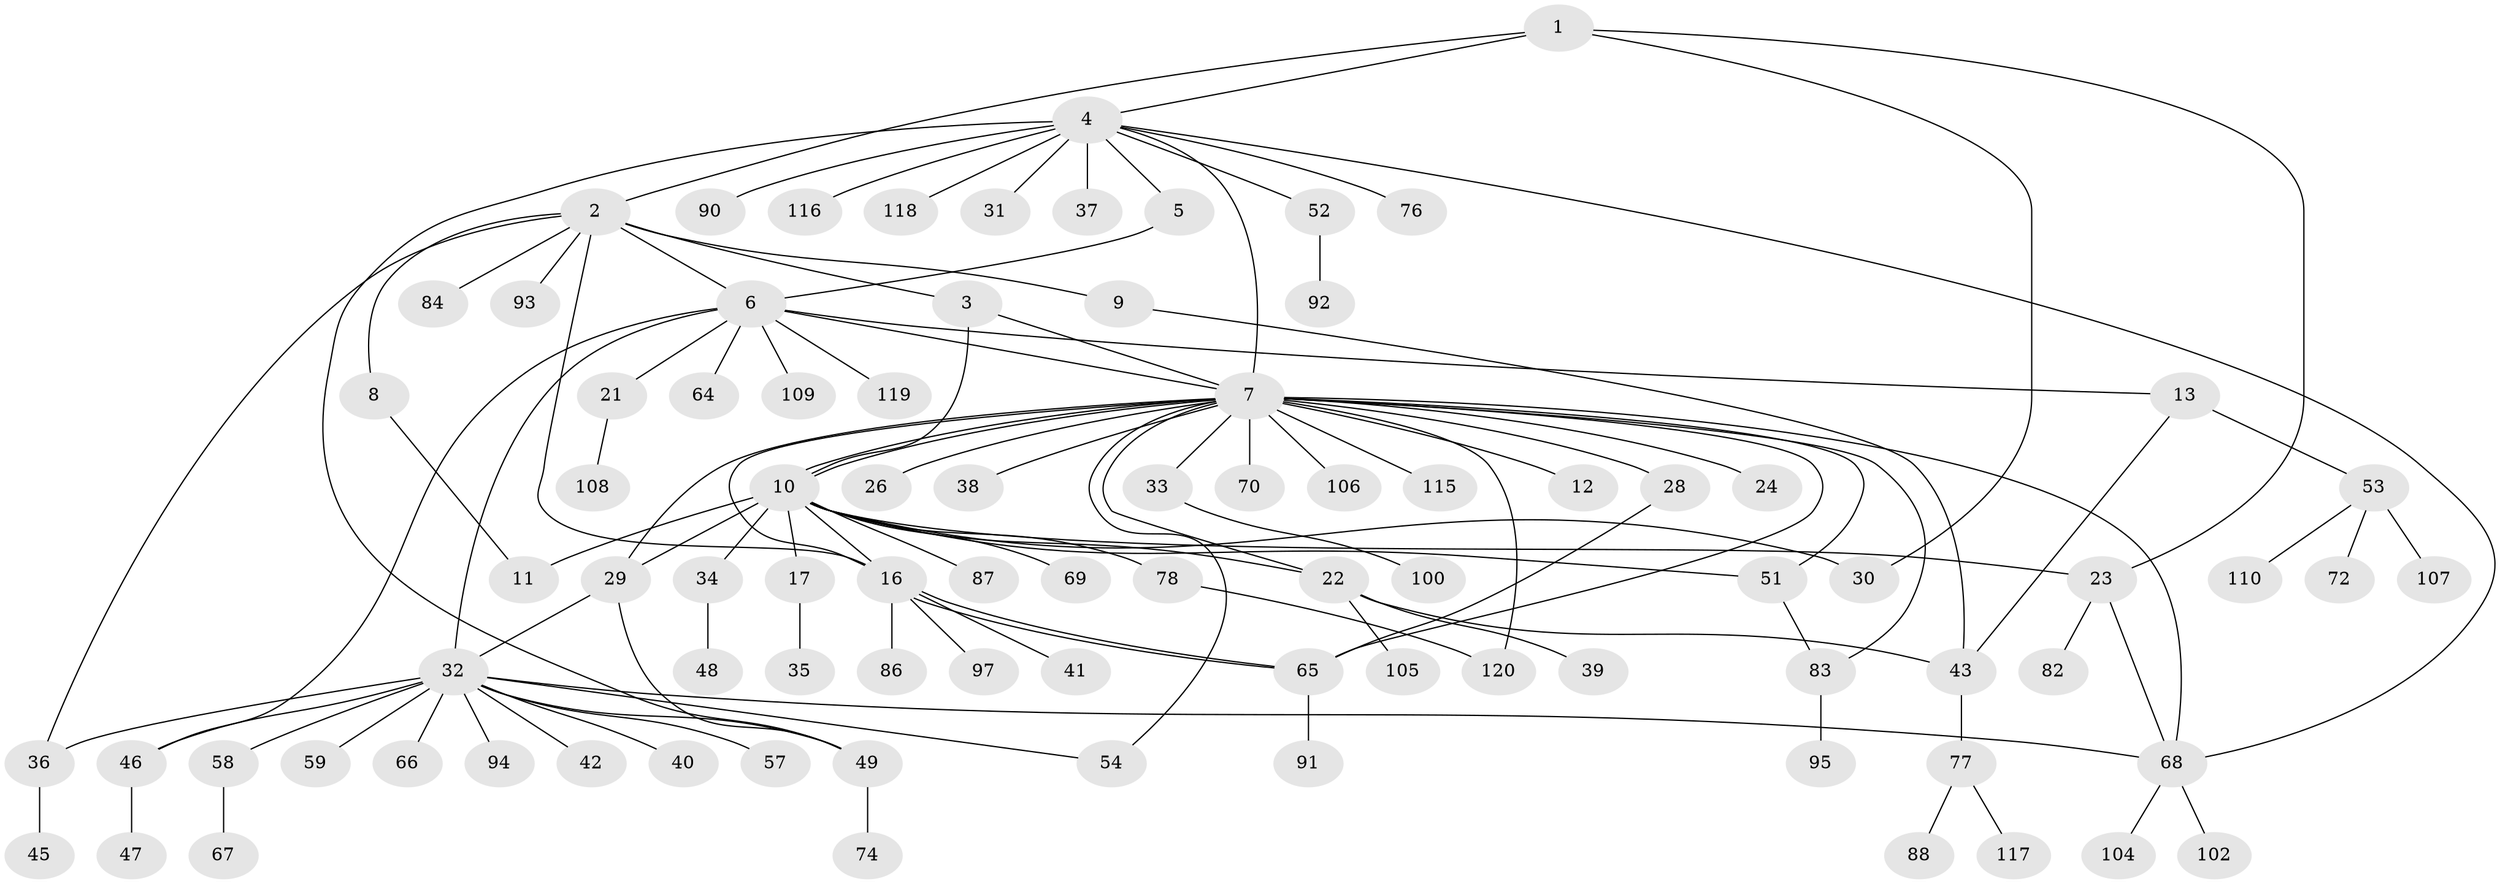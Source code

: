 // original degree distribution, {4: 0.075, 10: 0.025, 2: 0.2, 25: 0.008333333333333333, 14: 0.008333333333333333, 3: 0.1, 1: 0.5083333333333333, 7: 0.016666666666666666, 5: 0.041666666666666664, 15: 0.008333333333333333, 6: 0.008333333333333333}
// Generated by graph-tools (version 1.1) at 2025/11/02/27/25 16:11:10]
// undirected, 88 vertices, 116 edges
graph export_dot {
graph [start="1"]
  node [color=gray90,style=filled];
  1;
  2 [super="+63"];
  3 [super="+15"];
  4 [super="+60"];
  5;
  6 [super="+14"];
  7 [super="+19"];
  8;
  9;
  10 [super="+18"];
  11 [super="+44"];
  12;
  13 [super="+27"];
  16 [super="+20"];
  17 [super="+25"];
  21 [super="+75"];
  22 [super="+50"];
  23 [super="+55"];
  24 [super="+56"];
  26;
  28;
  29 [super="+62"];
  30;
  31 [super="+112"];
  32 [super="+71"];
  33 [super="+111"];
  34 [super="+79"];
  35;
  36;
  37;
  38;
  39;
  40;
  41;
  42;
  43 [super="+113"];
  45 [super="+96"];
  46 [super="+61"];
  47;
  48;
  49 [super="+89"];
  51;
  52 [super="+81"];
  53 [super="+80"];
  54;
  57;
  58 [super="+103"];
  59;
  64;
  65 [super="+73"];
  66;
  67;
  68 [super="+101"];
  69;
  70 [super="+114"];
  72;
  74;
  76 [super="+99"];
  77;
  78;
  82;
  83 [super="+85"];
  84;
  86;
  87;
  88;
  90;
  91 [super="+98"];
  92;
  93;
  94;
  95;
  97;
  100;
  102;
  104;
  105;
  106;
  107;
  108;
  109;
  110;
  115;
  116;
  117;
  118;
  119;
  120;
  1 -- 2;
  1 -- 4;
  1 -- 23;
  1 -- 30;
  2 -- 3;
  2 -- 6;
  2 -- 8;
  2 -- 9;
  2 -- 16;
  2 -- 36;
  2 -- 84;
  2 -- 93;
  3 -- 10 [weight=2];
  3 -- 7;
  4 -- 5;
  4 -- 31;
  4 -- 37;
  4 -- 49;
  4 -- 52;
  4 -- 76;
  4 -- 90;
  4 -- 118 [weight=2];
  4 -- 116;
  4 -- 68;
  4 -- 7;
  5 -- 6;
  6 -- 7;
  6 -- 13;
  6 -- 21;
  6 -- 32;
  6 -- 46;
  6 -- 109;
  6 -- 119;
  6 -- 64;
  7 -- 10;
  7 -- 10;
  7 -- 12;
  7 -- 22;
  7 -- 24;
  7 -- 26;
  7 -- 28;
  7 -- 29;
  7 -- 33;
  7 -- 51;
  7 -- 54;
  7 -- 65;
  7 -- 68 [weight=2];
  7 -- 70;
  7 -- 106;
  7 -- 115;
  7 -- 120;
  7 -- 38;
  7 -- 16;
  7 -- 83;
  8 -- 11;
  9 -- 43;
  10 -- 11 [weight=2];
  10 -- 16;
  10 -- 17;
  10 -- 34;
  10 -- 51;
  10 -- 69;
  10 -- 87;
  10 -- 30;
  10 -- 22;
  10 -- 23;
  10 -- 78;
  10 -- 29;
  13 -- 43;
  13 -- 53;
  16 -- 41;
  16 -- 65;
  16 -- 65;
  16 -- 97;
  16 -- 86;
  17 -- 35;
  21 -- 108;
  22 -- 39;
  22 -- 105;
  22 -- 43;
  23 -- 68;
  23 -- 82;
  28 -- 65;
  29 -- 32;
  29 -- 49;
  32 -- 36;
  32 -- 40;
  32 -- 42;
  32 -- 46;
  32 -- 49;
  32 -- 54;
  32 -- 57;
  32 -- 58;
  32 -- 59;
  32 -- 66;
  32 -- 68;
  32 -- 94;
  33 -- 100;
  34 -- 48;
  36 -- 45;
  43 -- 77;
  46 -- 47;
  49 -- 74;
  51 -- 83;
  52 -- 92;
  53 -- 72;
  53 -- 107;
  53 -- 110;
  58 -- 67;
  65 -- 91;
  68 -- 104;
  68 -- 102;
  77 -- 88;
  77 -- 117;
  78 -- 120;
  83 -- 95;
}
